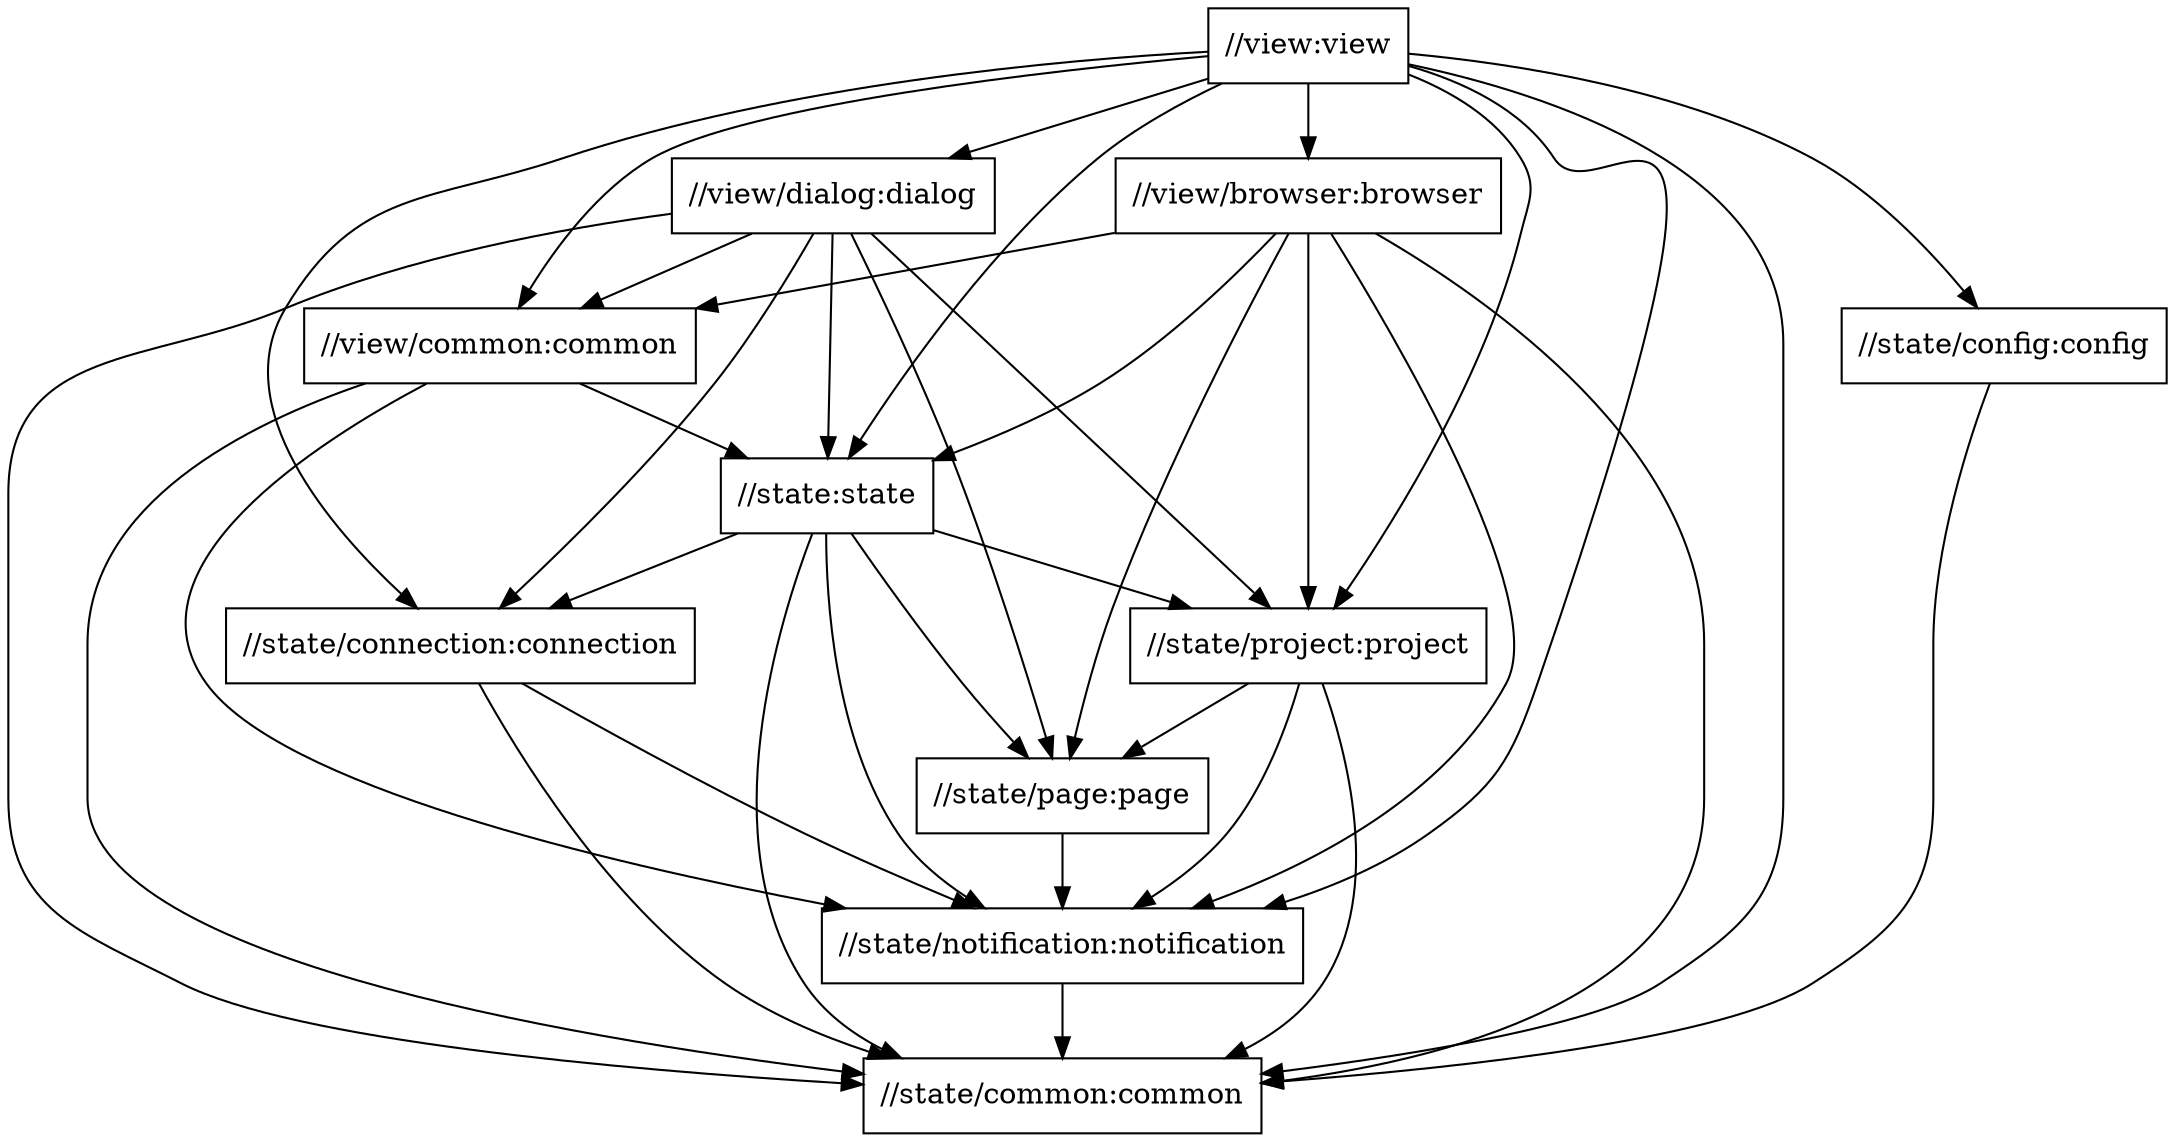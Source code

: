 digraph mygraph {
  node [shape=box];
  "//view:view"
  "//view:view" -> "//view/dialog:dialog"
  "//view:view" -> "//view/common:common"
  "//view:view" -> "//view/browser:browser"
  "//view:view" -> "//state:state"
  "//view:view" -> "//state/common:common"
  "//view:view" -> "//state/config:config"
  "//view:view" -> "//state/connection:connection"
  "//view:view" -> "//state/notification:notification"
  "//view:view" -> "//state/project:project"
  "//view/browser:browser"
  "//view/browser:browser" -> "//state:state"
  "//view/browser:browser" -> "//state/common:common"
  "//view/browser:browser" -> "//state/notification:notification"
  "//view/browser:browser" -> "//state/page:page"
  "//view/browser:browser" -> "//state/project:project"
  "//view/browser:browser" -> "//view/common:common"
  "//state/config:config"
  "//state/config:config" -> "//state/common:common"
  "//view/dialog:dialog"
  "//view/dialog:dialog" -> "//state:state"
  "//view/dialog:dialog" -> "//state/common:common"
  "//view/dialog:dialog" -> "//state/connection:connection"
  "//view/dialog:dialog" -> "//state/page:page"
  "//view/dialog:dialog" -> "//state/project:project"
  "//view/dialog:dialog" -> "//view/common:common"
  "//view/common:common"
  "//view/common:common" -> "//state:state"
  "//view/common:common" -> "//state/common:common"
  "//view/common:common" -> "//state/notification:notification"
  "//state:state"
  "//state:state" -> "//state/common:common"
  "//state:state" -> "//state/connection:connection"
  "//state:state" -> "//state/notification:notification"
  "//state:state" -> "//state/page:page"
  "//state:state" -> "//state/project:project"
  "//state/connection:connection"
  "//state/connection:connection" -> "//state/common:common"
  "//state/connection:connection" -> "//state/notification:notification"
  "//state/project:project"
  "//state/project:project" -> "//state/common:common"
  "//state/project:project" -> "//state/notification:notification"
  "//state/project:project" -> "//state/page:page"
  "//state/page:page"
  "//state/page:page" -> "//state/notification:notification"
  "//state/notification:notification"
  "//state/notification:notification" -> "//state/common:common"
  "//state/common:common"
}
